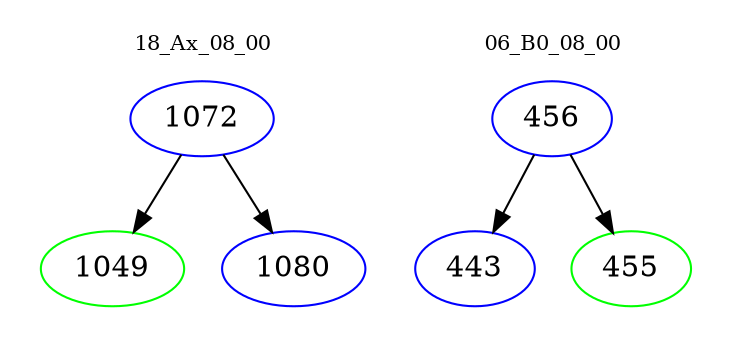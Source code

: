 digraph{
subgraph cluster_0 {
color = white
label = "18_Ax_08_00";
fontsize=10;
T0_1072 [label="1072", color="blue"]
T0_1072 -> T0_1049 [color="black"]
T0_1049 [label="1049", color="green"]
T0_1072 -> T0_1080 [color="black"]
T0_1080 [label="1080", color="blue"]
}
subgraph cluster_1 {
color = white
label = "06_B0_08_00";
fontsize=10;
T1_456 [label="456", color="blue"]
T1_456 -> T1_443 [color="black"]
T1_443 [label="443", color="blue"]
T1_456 -> T1_455 [color="black"]
T1_455 [label="455", color="green"]
}
}

